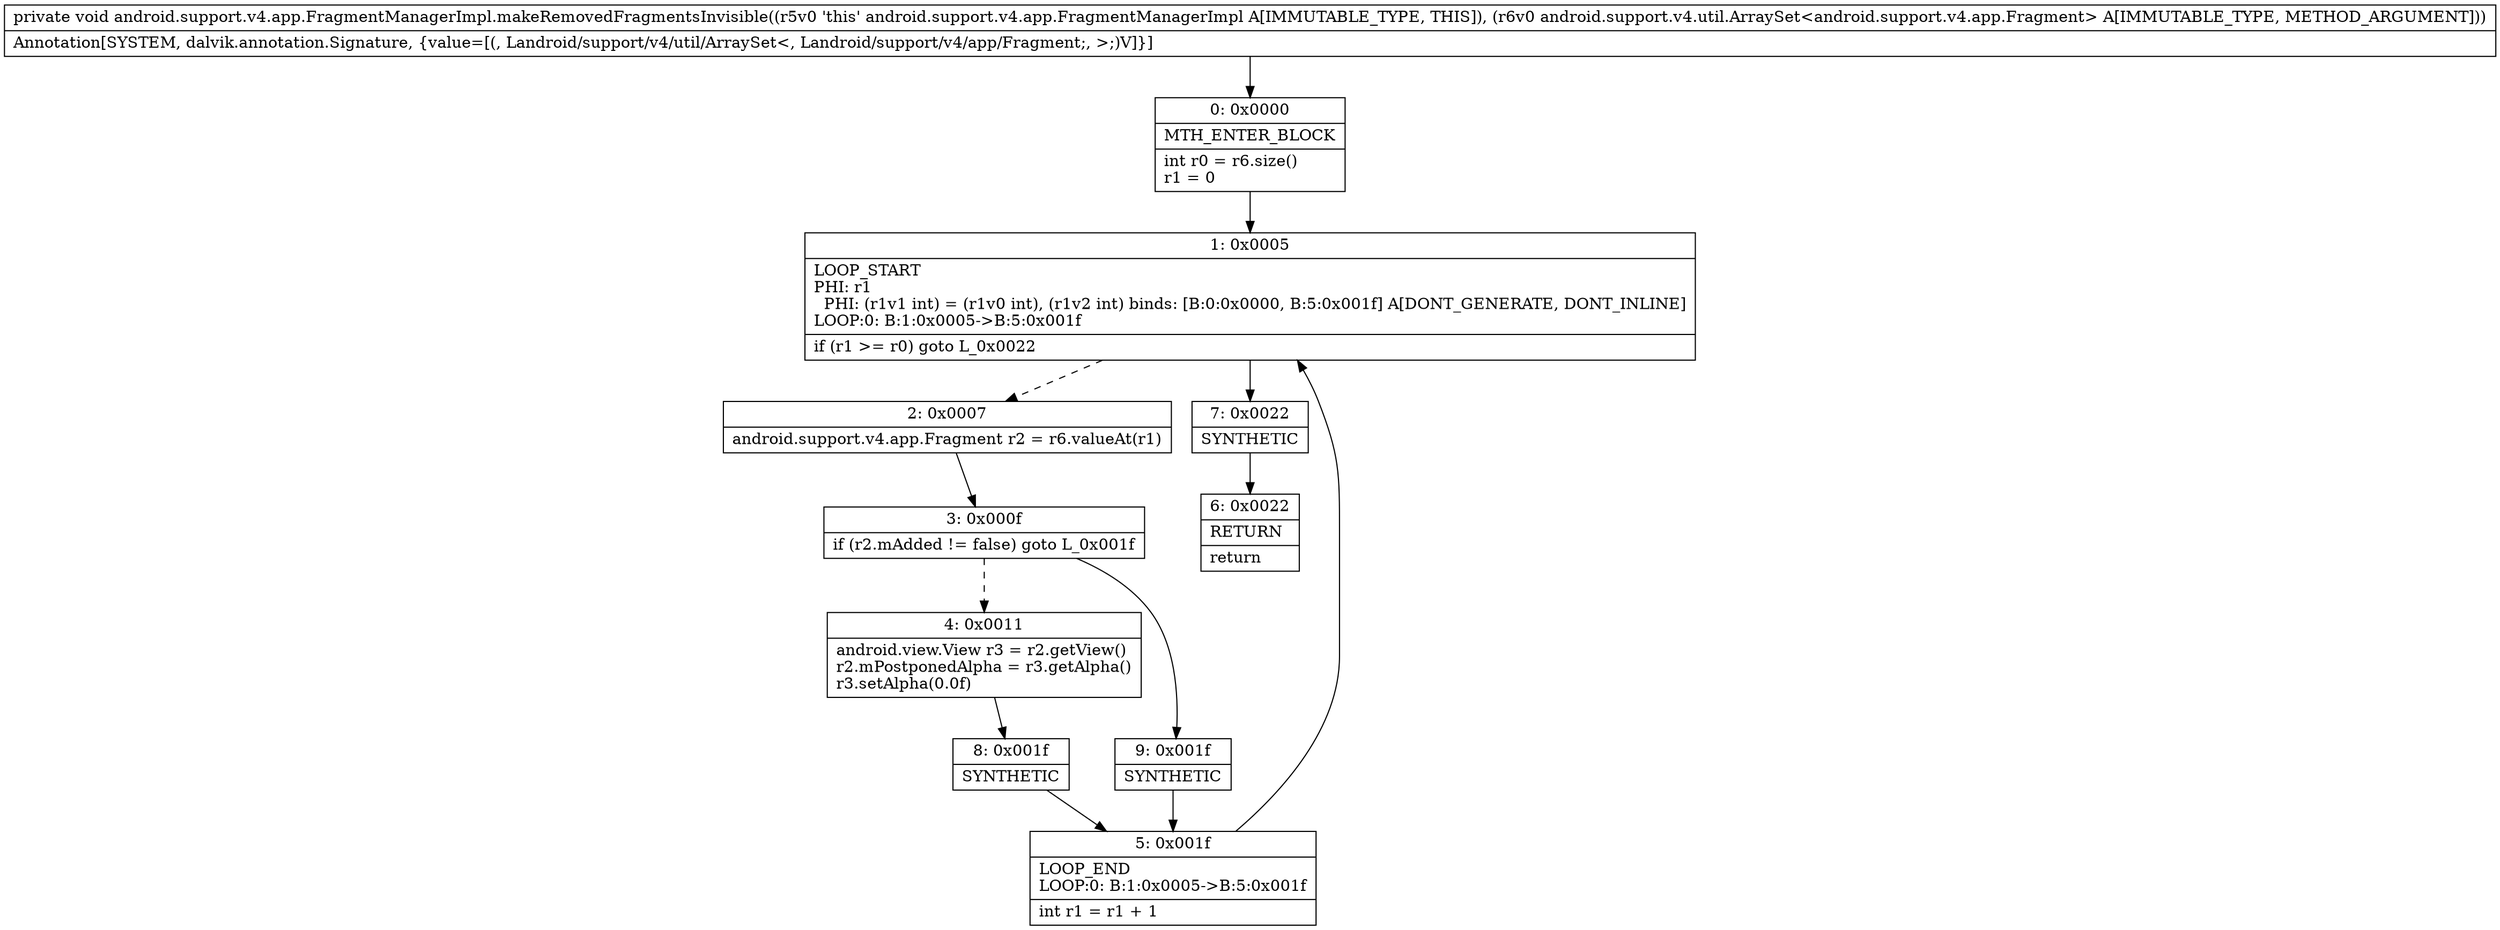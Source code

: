 digraph "CFG forandroid.support.v4.app.FragmentManagerImpl.makeRemovedFragmentsInvisible(Landroid\/support\/v4\/util\/ArraySet;)V" {
Node_0 [shape=record,label="{0\:\ 0x0000|MTH_ENTER_BLOCK\l|int r0 = r6.size()\lr1 = 0\l}"];
Node_1 [shape=record,label="{1\:\ 0x0005|LOOP_START\lPHI: r1 \l  PHI: (r1v1 int) = (r1v0 int), (r1v2 int) binds: [B:0:0x0000, B:5:0x001f] A[DONT_GENERATE, DONT_INLINE]\lLOOP:0: B:1:0x0005\-\>B:5:0x001f\l|if (r1 \>= r0) goto L_0x0022\l}"];
Node_2 [shape=record,label="{2\:\ 0x0007|android.support.v4.app.Fragment r2 = r6.valueAt(r1)\l}"];
Node_3 [shape=record,label="{3\:\ 0x000f|if (r2.mAdded != false) goto L_0x001f\l}"];
Node_4 [shape=record,label="{4\:\ 0x0011|android.view.View r3 = r2.getView()\lr2.mPostponedAlpha = r3.getAlpha()\lr3.setAlpha(0.0f)\l}"];
Node_5 [shape=record,label="{5\:\ 0x001f|LOOP_END\lLOOP:0: B:1:0x0005\-\>B:5:0x001f\l|int r1 = r1 + 1\l}"];
Node_6 [shape=record,label="{6\:\ 0x0022|RETURN\l|return\l}"];
Node_7 [shape=record,label="{7\:\ 0x0022|SYNTHETIC\l}"];
Node_8 [shape=record,label="{8\:\ 0x001f|SYNTHETIC\l}"];
Node_9 [shape=record,label="{9\:\ 0x001f|SYNTHETIC\l}"];
MethodNode[shape=record,label="{private void android.support.v4.app.FragmentManagerImpl.makeRemovedFragmentsInvisible((r5v0 'this' android.support.v4.app.FragmentManagerImpl A[IMMUTABLE_TYPE, THIS]), (r6v0 android.support.v4.util.ArraySet\<android.support.v4.app.Fragment\> A[IMMUTABLE_TYPE, METHOD_ARGUMENT]))  | Annotation[SYSTEM, dalvik.annotation.Signature, \{value=[(, Landroid\/support\/v4\/util\/ArraySet\<, Landroid\/support\/v4\/app\/Fragment;, \>;)V]\}]\l}"];
MethodNode -> Node_0;
Node_0 -> Node_1;
Node_1 -> Node_2[style=dashed];
Node_1 -> Node_7;
Node_2 -> Node_3;
Node_3 -> Node_4[style=dashed];
Node_3 -> Node_9;
Node_4 -> Node_8;
Node_5 -> Node_1;
Node_7 -> Node_6;
Node_8 -> Node_5;
Node_9 -> Node_5;
}

